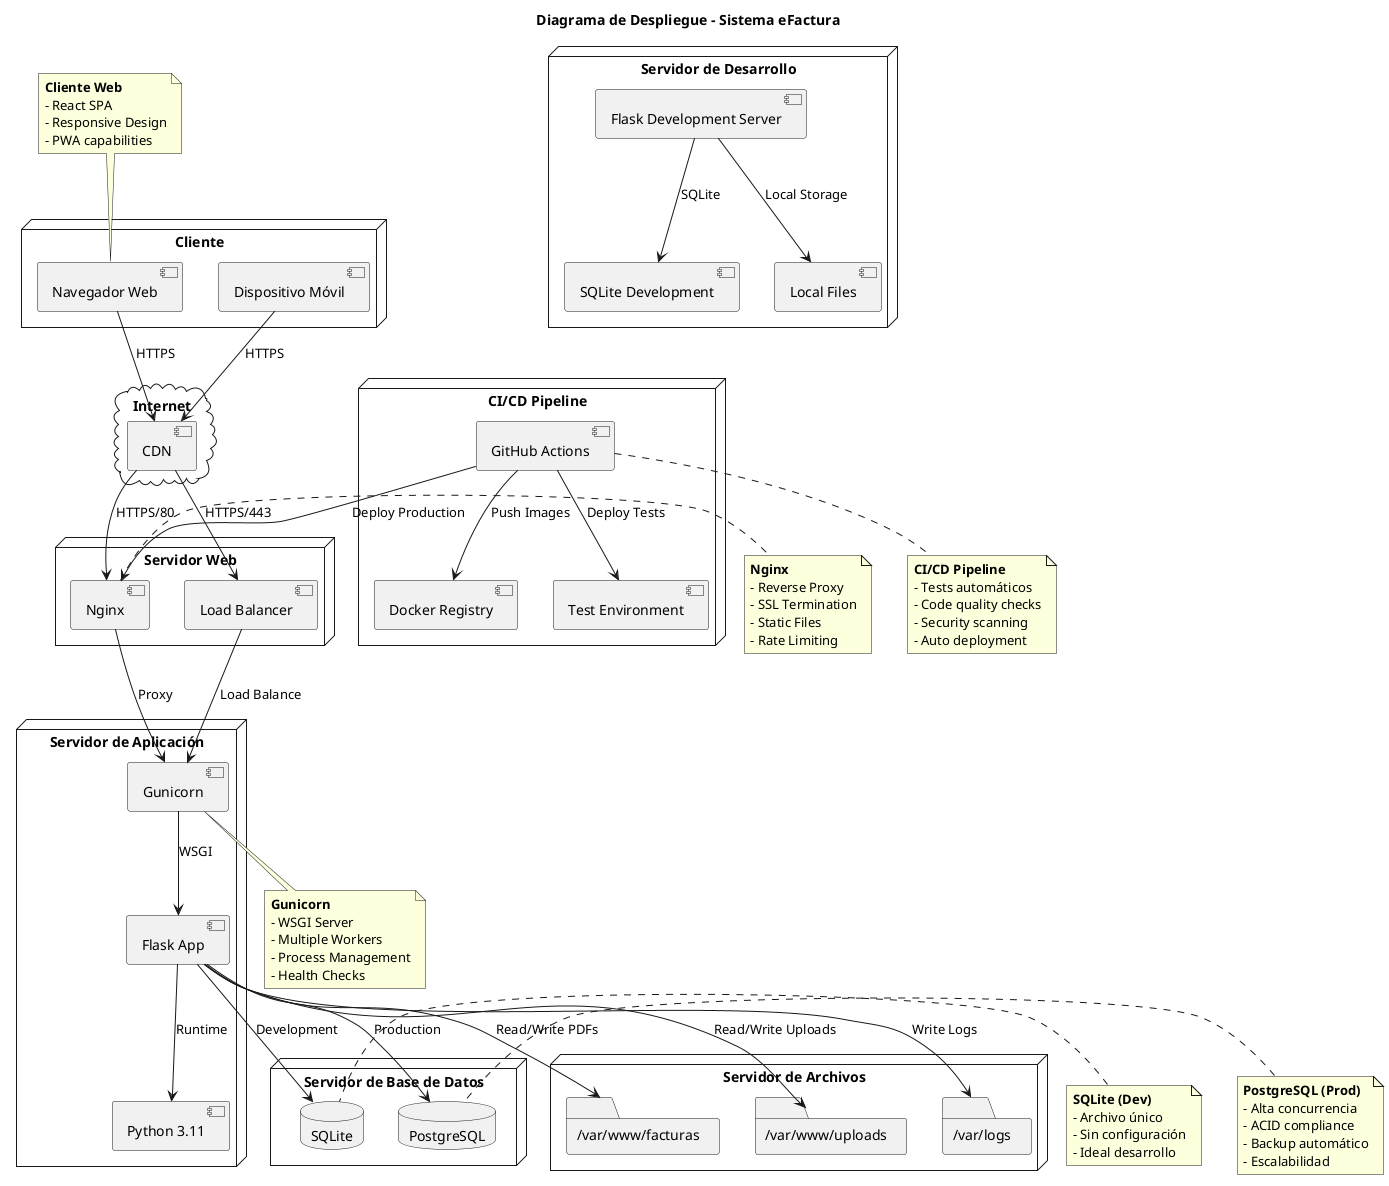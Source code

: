 @startuml Diagrama de Despliegue - eFactura

title Diagrama de Despliegue - Sistema eFactura

node "Cliente" {
  [Navegador Web] as BROWSER
  [Dispositivo Móvil] as MOBILE
}

cloud "Internet" {
  [CDN] as CDN
}

node "Servidor Web" {
  [Nginx] as NGINX
  [Load Balancer] as LB
}

node "Servidor de Aplicación" {
  [Gunicorn] as GUNICORN
  [Flask App] as FLASK_APP
  [Python 3.11] as PYTHON
}

node "Servidor de Base de Datos" {
  database "SQLite" as SQLITE
  database "PostgreSQL" as POSTGRES
}

node "Servidor de Archivos" {
  folder "/var/www/facturas" as FACTURAS_FOLDER
  folder "/var/www/uploads" as UPLOADS_FOLDER
  folder "/var/logs" as LOGS_FOLDER
}

node "Servidor de Desarrollo" {
  [Flask Development Server] as DEV_SERVER
  [SQLite Development] as DEV_DB
  [Local Files] as LOCAL_FILES
}

node "CI/CD Pipeline" {
  [GitHub Actions] as GITHUB_ACTIONS
  [Docker Registry] as DOCKER_REG
  [Test Environment] as TEST_ENV
}

' Conexiones Cliente
BROWSER --> CDN : HTTPS
MOBILE --> CDN : HTTPS

' Conexiones Internet
CDN --> NGINX : HTTPS/80
CDN --> LB : HTTPS/443

' Conexiones Servidor Web
NGINX --> GUNICORN : Proxy
LB --> GUNICORN : Load Balance

' Conexiones Servidor de Aplicación
GUNICORN --> FLASK_APP : WSGI
FLASK_APP --> PYTHON : Runtime
FLASK_APP --> SQLITE : Development
FLASK_APP --> POSTGRES : Production

' Conexiones Base de Datos
FLASK_APP --> FACTURAS_FOLDER : Read/Write PDFs
FLASK_APP --> UPLOADS_FOLDER : Read/Write Uploads
FLASK_APP --> LOGS_FOLDER : Write Logs

' Conexiones Desarrollo
DEV_SERVER --> DEV_DB : SQLite
DEV_SERVER --> LOCAL_FILES : Local Storage

' Conexiones CI/CD
GITHUB_ACTIONS --> TEST_ENV : Deploy Tests
GITHUB_ACTIONS --> DOCKER_REG : Push Images
GITHUB_ACTIONS --> NGINX : Deploy Production

note top of BROWSER
  **Cliente Web**
  - React SPA
  - Responsive Design
  - PWA capabilities
end note

note right of NGINX
  **Nginx**
  - Reverse Proxy
  - SSL Termination
  - Static Files
  - Rate Limiting
end note

note bottom of GUNICORN
  **Gunicorn**
  - WSGI Server
  - Multiple Workers
  - Process Management
  - Health Checks
end note

note left of SQLITE
  **SQLite (Dev)**
  - Archivo único
  - Sin configuración
  - Ideal desarrollo
end note

note left of POSTGRES
  **PostgreSQL (Prod)**
  - Alta concurrencia
  - ACID compliance
  - Backup automático
  - Escalabilidad
end note

note bottom of GITHUB_ACTIONS
  **CI/CD Pipeline**
  - Tests automáticos
  - Code quality checks
  - Security scanning
  - Auto deployment
end note

@enduml 